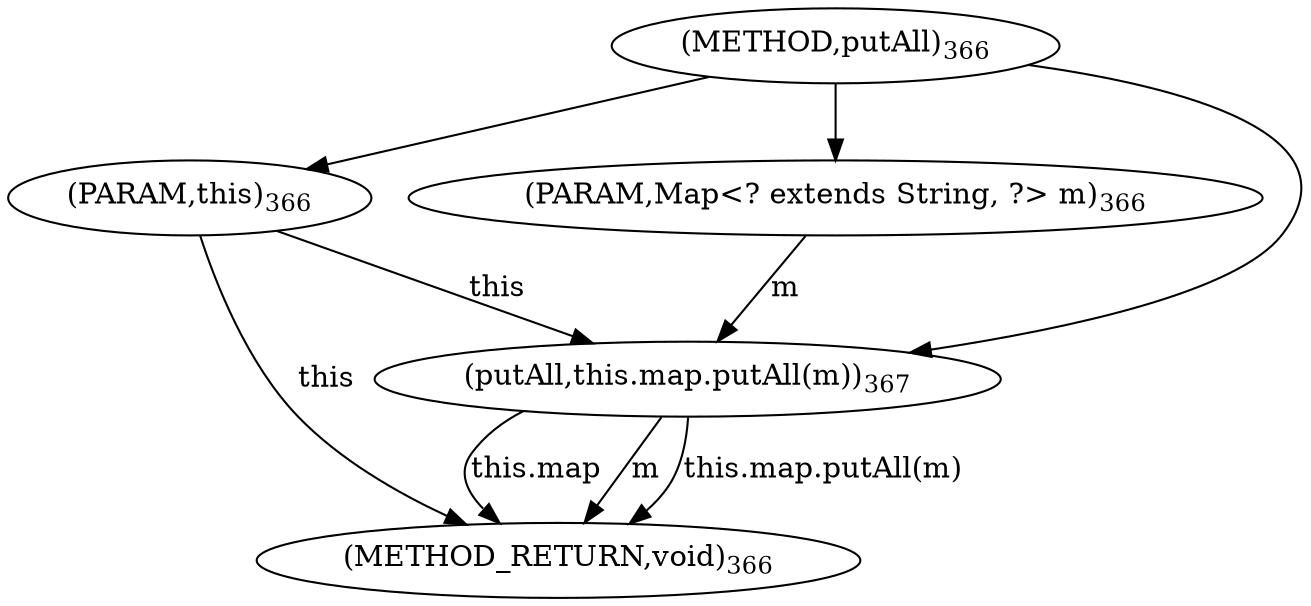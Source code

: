digraph "putAll" {  
"1047" [label = <(METHOD,putAll)<SUB>366</SUB>> ]
"1058" [label = <(METHOD_RETURN,void)<SUB>366</SUB>> ]
"1048" [label = <(PARAM,this)<SUB>366</SUB>> ]
"1049" [label = <(PARAM,Map&lt;? extends String, ?&gt; m)<SUB>366</SUB>> ]
"1051" [label = <(putAll,this.map.putAll(m))<SUB>367</SUB>> ]
"1051" [label = <(putAll,this.map.putAll(m))<SUB>367</SUB>> ]
"1051" [label = <(putAll,this.map.putAll(m))<SUB>367</SUB>> ]
  "1048" -> "1058"  [ label = "this"] 
  "1051" -> "1058"  [ label = "this.map"] 
  "1051" -> "1058"  [ label = "m"] 
  "1051" -> "1058"  [ label = "this.map.putAll(m)"] 
  "1047" -> "1048" 
  "1047" -> "1049" 
  "1048" -> "1051"  [ label = "this"] 
  "1049" -> "1051"  [ label = "m"] 
  "1047" -> "1051" 
}
